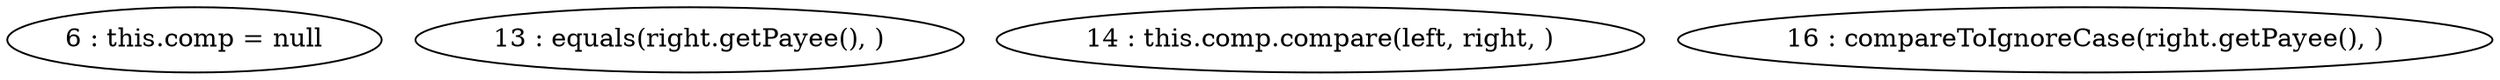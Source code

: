 digraph G {
"6 : this.comp = null"
"13 : equals(right.getPayee(), )"
"14 : this.comp.compare(left, right, )"
"16 : compareToIgnoreCase(right.getPayee(), )"
}